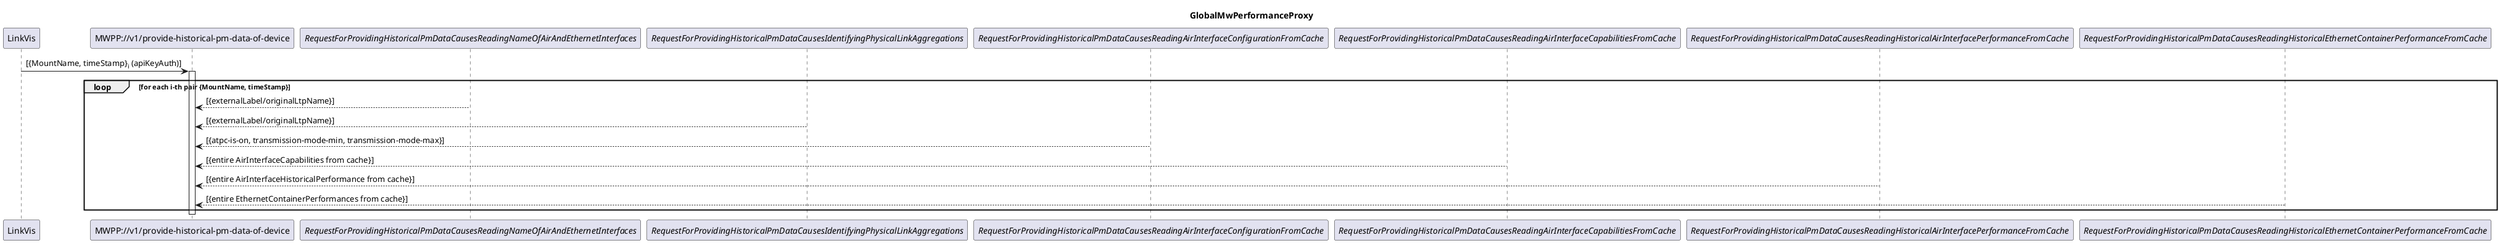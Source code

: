 @startuml 999_GlobalMwPerformanceProxy
skinparam responseMessageBelowArrow true

title
GlobalMwPerformanceProxy
end title

participant "LinkVis" as LinkVis
participant "MWPP://v1/provide-historical-pm-data-of-device" as MWPP
participant "<i>RequestForProvidingHistoricalPmDataCausesReadingNameOfAirAndEthernetInterfaces</i>" as Names
participant "<i>RequestForProvidingHistoricalPmDataCausesIdentifyingPhysicalLinkAggregations</i>" as PhysicalAggregations
participant "<i>RequestForProvidingHistoricalPmDataCausesReadingAirInterfaceConfigurationFromCache</i>" as AirInterfaceConfig
participant "<i>RequestForProvidingHistoricalPmDataCausesReadingAirInterfaceCapabilitiesFromCache</i>" as AirInterfaceCapa
participant "<i>RequestForProvidingHistoricalPmDataCausesReadingHistoricalAirInterfacePerformanceFromCache</i>" as AirInterfacePm
participant "<i>RequestForProvidingHistoricalPmDataCausesReadingHistoricalEthernetContainerPerformanceFromCache</i>" as EthernetPm

LinkVis -> MWPP: [{MountName, timeStamp}<sub>i</sub> (apiKeyAuth)]
activate MWPP
loop for each i-th pair {MountName, timeStamp}
    Names --> MWPP: [{externalLabel/originalLtpName}]
    PhysicalAggregations--> MWPP: [{externalLabel/originalLtpName}]
    AirInterfaceConfig --> MWPP: [{atpc-is-on, transmission-mode-min, transmission-mode-max}]
    AirInterfaceCapa --> MWPP: [{entire AirInterfaceCapabilities from cache}]
    AirInterfacePm --> MWPP: [{entire AirInterfaceHistoricalPerformance from cache}]
    EthernetPm --> MWPP: [{entire EthernetContainerPerformances from cache}]
end
deactivate MWPP

@enduml